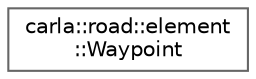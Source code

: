 digraph "类继承关系图"
{
 // INTERACTIVE_SVG=YES
 // LATEX_PDF_SIZE
  bgcolor="transparent";
  edge [fontname=Helvetica,fontsize=10,labelfontname=Helvetica,labelfontsize=10];
  node [fontname=Helvetica,fontsize=10,shape=box,height=0.2,width=0.4];
  rankdir="LR";
  Node0 [id="Node000000",label="carla::road::element\l::Waypoint",height=0.2,width=0.4,color="grey40", fillcolor="white", style="filled",URL="$d8/de8/structcarla_1_1road_1_1element_1_1Waypoint.html",tooltip=" "];
}
